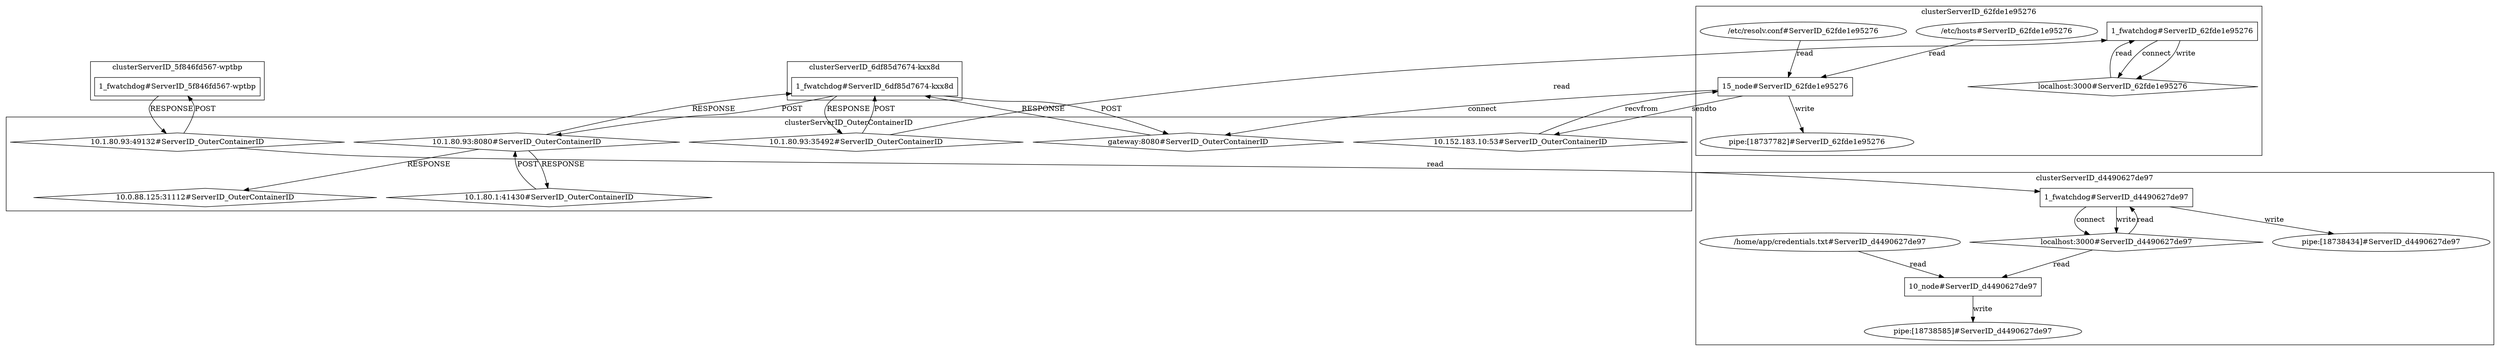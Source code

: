 digraph G {
	"1_fwatchdog#ServerID_5f846fd567-wptbp"->"10.1.80.93:49132#ServerID_OuterContainerID"[ label="RESPONSE" ];
	"gateway:8080#ServerID_OuterContainerID"->"1_fwatchdog#ServerID_6df85d7674-kxx8d"[ label="RESPONSE" ];
	"1_fwatchdog#ServerID_6df85d7674-kxx8d"->"gateway:8080#ServerID_OuterContainerID"[ label="POST" ];
	"10.1.80.93:8080#ServerID_OuterContainerID"->"1_fwatchdog#ServerID_6df85d7674-kxx8d"[ label="RESPONSE" ];
	"10.1.80.93:49132#ServerID_OuterContainerID"->"1_fwatchdog#ServerID_5f846fd567-wptbp"[ label="POST" ];
	"1_fwatchdog#ServerID_6df85d7674-kxx8d"->"10.1.80.93:8080#ServerID_OuterContainerID"[ label="POST" ];
	"10.1.80.93:35492#ServerID_OuterContainerID"->"1_fwatchdog#ServerID_6df85d7674-kxx8d"[ label="POST" ];
	"1_fwatchdog#ServerID_6df85d7674-kxx8d"->"10.1.80.93:35492#ServerID_OuterContainerID"[ label="RESPONSE" ];
	"15_node#ServerID_62fde1e95276"->"pipe:[18737782]#ServerID_62fde1e95276"[ label="write" ];
	"1_fwatchdog#ServerID_62fde1e95276"->"localhost:3000#ServerID_62fde1e95276"[ label="connect" ];
	"localhost:3000#ServerID_62fde1e95276"->"1_fwatchdog#ServerID_62fde1e95276"[ label="read" ];
	"1_fwatchdog#ServerID_62fde1e95276"->"localhost:3000#ServerID_62fde1e95276"[ label="write" ];
	"10.1.80.93:35492#ServerID_OuterContainerID"->"1_fwatchdog#ServerID_62fde1e95276"[ label="read" ];
	"/etc/hosts#ServerID_62fde1e95276"->"15_node#ServerID_62fde1e95276"[ label="read" ];
	"/etc/resolv.conf#ServerID_62fde1e95276"->"15_node#ServerID_62fde1e95276"[ label="read" ];
	"15_node#ServerID_62fde1e95276"->"10.152.183.10:53#ServerID_OuterContainerID"[ label="sendto" ];
	"10.152.183.10:53#ServerID_OuterContainerID"->"15_node#ServerID_62fde1e95276"[ label="recvfrom" ];
	"10.1.80.93:49132#ServerID_OuterContainerID"->"1_fwatchdog#ServerID_d4490627de97"[ label="read" ];
	"1_fwatchdog#ServerID_d4490627de97"->"localhost:3000#ServerID_d4490627de97"[ label="connect" ];
	"15_node#ServerID_62fde1e95276"->"gateway:8080#ServerID_OuterContainerID"[ label="connect" ];
	"1_fwatchdog#ServerID_d4490627de97"->"localhost:3000#ServerID_d4490627de97"[ label="write" ];
	"localhost:3000#ServerID_d4490627de97"->"1_fwatchdog#ServerID_d4490627de97"[ label="read" ];
	"10_node#ServerID_d4490627de97"->"pipe:[18738585]#ServerID_d4490627de97"[ label="write" ];
	"localhost:3000#ServerID_d4490627de97"->"10_node#ServerID_d4490627de97"[ label="read" ];
	"/home/app/credentials.txt#ServerID_d4490627de97"->"10_node#ServerID_d4490627de97"[ label="read" ];
	"1_fwatchdog#ServerID_d4490627de97"->"pipe:[18738434]#ServerID_d4490627de97"[ label="write" ];
	"10.1.80.1:41430#ServerID_OuterContainerID"->"10.1.80.93:8080#ServerID_OuterContainerID"[ label="POST" ];
	"10.1.80.93:8080#ServerID_OuterContainerID"->"10.1.80.1:41430#ServerID_OuterContainerID"[ label="RESPONSE" ];
	"10.1.80.93:8080#ServerID_OuterContainerID"->"10.0.88.125:31112#ServerID_OuterContainerID"[ label="RESPONSE" ];
	subgraph "clusterServerID_5f846fd567-wptbp" {
	label="clusterServerID_5f846fd567-wptbp";
	"1_fwatchdog#ServerID_5f846fd567-wptbp" [ shape=box ];

}
;
	subgraph "clusterServerID_62fde1e95276" {
	label="clusterServerID_62fde1e95276";
	"/etc/hosts#ServerID_62fde1e95276" [ shape=ellipse ];
	"/etc/resolv.conf#ServerID_62fde1e95276" [ shape=ellipse ];
	"15_node#ServerID_62fde1e95276" [ shape=box ];
	"1_fwatchdog#ServerID_62fde1e95276" [ shape=box ];
	"localhost:3000#ServerID_62fde1e95276" [ shape=diamond ];
	"pipe:[18737782]#ServerID_62fde1e95276" [ shape=ellipse ];

}
;
	subgraph "clusterServerID_6df85d7674-kxx8d" {
	label="clusterServerID_6df85d7674-kxx8d";
	"1_fwatchdog#ServerID_6df85d7674-kxx8d" [ shape=box ];

}
;
	subgraph "clusterServerID_OuterContainerID" {
	label="clusterServerID_OuterContainerID";
	"10.0.88.125:31112#ServerID_OuterContainerID" [ shape=diamond ];
	"10.1.80.1:41430#ServerID_OuterContainerID" [ shape=diamond ];
	"10.1.80.93:35492#ServerID_OuterContainerID" [ shape=diamond ];
	"10.1.80.93:49132#ServerID_OuterContainerID" [ shape=diamond ];
	"10.1.80.93:8080#ServerID_OuterContainerID" [ shape=diamond ];
	"10.152.183.10:53#ServerID_OuterContainerID" [ shape=diamond ];
	"gateway:8080#ServerID_OuterContainerID" [ shape=diamond ];

}
;
	subgraph "clusterServerID_d4490627de97" {
	label="clusterServerID_d4490627de97";
	"/home/app/credentials.txt#ServerID_d4490627de97" [ shape=ellipse ];
	"10_node#ServerID_d4490627de97" [ shape=box ];
	"1_fwatchdog#ServerID_d4490627de97" [ shape=box ];
	"localhost:3000#ServerID_d4490627de97" [ shape=diamond ];
	"pipe:[18738434]#ServerID_d4490627de97" [ shape=ellipse ];
	"pipe:[18738585]#ServerID_d4490627de97" [ shape=ellipse ];

}
;

}
